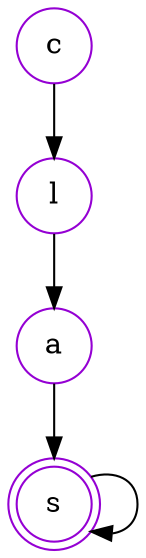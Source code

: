 digraph {   
    node [shape = doublecircle, color = darkviolet] s ;
    node [shape = circle];
    node [color= darkviolet];
    c -> l -> a -> s -> s;	
}